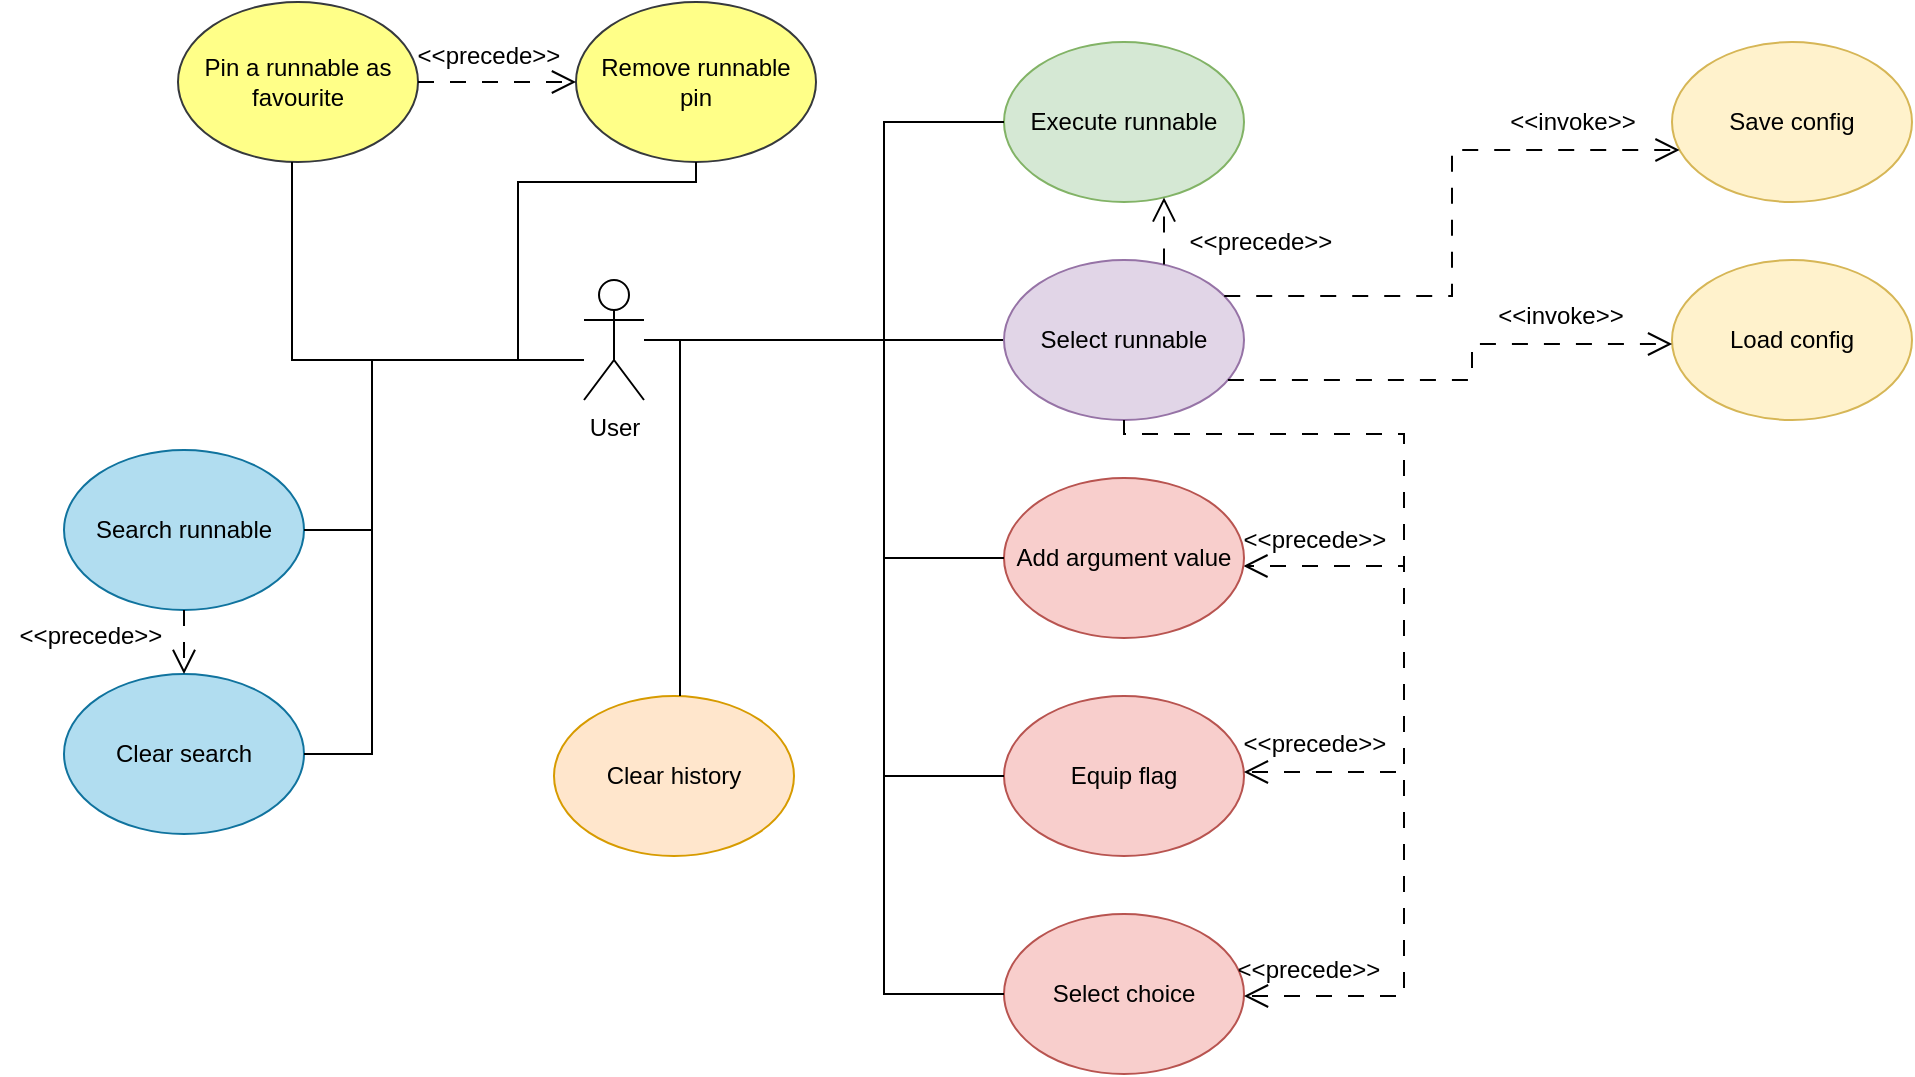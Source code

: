 <mxfile version="24.7.7">
  <diagram name="Page-1" id="kU0qX18dn92hURGCrKew">
    <mxGraphModel dx="1450" dy="625" grid="0" gridSize="10" guides="1" tooltips="1" connect="1" arrows="1" fold="1" page="0" pageScale="1" pageWidth="850" pageHeight="1100" math="0" shadow="0">
      <root>
        <mxCell id="0" />
        <mxCell id="1" parent="0" />
        <mxCell id="IfXkzuOIDa3g0UD_Jckb-5" style="edgeStyle=orthogonalEdgeStyle;rounded=0;orthogonalLoop=1;jettySize=auto;html=1;endArrow=none;endFill=0;" parent="1" source="IfXkzuOIDa3g0UD_Jckb-1" target="IfXkzuOIDa3g0UD_Jckb-4" edge="1">
          <mxGeometry relative="1" as="geometry" />
        </mxCell>
        <mxCell id="IfXkzuOIDa3g0UD_Jckb-1" value="User" style="shape=umlActor;verticalLabelPosition=bottom;verticalAlign=top;html=1;outlineConnect=0;" parent="1" vertex="1">
          <mxGeometry x="162" y="326" width="30" height="60" as="geometry" />
        </mxCell>
        <mxCell id="IfXkzuOIDa3g0UD_Jckb-9" style="edgeStyle=orthogonalEdgeStyle;rounded=0;orthogonalLoop=1;jettySize=auto;html=1;endArrow=open;endFill=0;endSize=10;dashed=1;dashPattern=8 8;" parent="1" source="IfXkzuOIDa3g0UD_Jckb-4" target="IfXkzuOIDa3g0UD_Jckb-6" edge="1">
          <mxGeometry relative="1" as="geometry">
            <Array as="points">
              <mxPoint x="432" y="403" />
              <mxPoint x="572" y="403" />
              <mxPoint x="572" y="469" />
            </Array>
          </mxGeometry>
        </mxCell>
        <mxCell id="IfXkzuOIDa3g0UD_Jckb-4" value="Select runnable" style="ellipse;whiteSpace=wrap;html=1;fillColor=#e1d5e7;strokeColor=#9673a6;" parent="1" vertex="1">
          <mxGeometry x="372" y="316" width="120" height="80" as="geometry" />
        </mxCell>
        <mxCell id="IfXkzuOIDa3g0UD_Jckb-6" value="Add argument value" style="ellipse;whiteSpace=wrap;html=1;fillColor=#f8cecc;strokeColor=#b85450;" parent="1" vertex="1">
          <mxGeometry x="372" y="425" width="120" height="80" as="geometry" />
        </mxCell>
        <mxCell id="IfXkzuOIDa3g0UD_Jckb-7" value="Equip flag" style="ellipse;whiteSpace=wrap;html=1;fillColor=#f8cecc;strokeColor=#b85450;" parent="1" vertex="1">
          <mxGeometry x="372" y="534" width="120" height="80" as="geometry" />
        </mxCell>
        <mxCell id="IfXkzuOIDa3g0UD_Jckb-8" value="Select choice" style="ellipse;whiteSpace=wrap;html=1;fillColor=#f8cecc;strokeColor=#b85450;" parent="1" vertex="1">
          <mxGeometry x="372" y="643" width="120" height="80" as="geometry" />
        </mxCell>
        <mxCell id="IfXkzuOIDa3g0UD_Jckb-10" value="&amp;lt;&amp;lt;precede&amp;gt;&amp;gt;" style="text;html=1;align=center;verticalAlign=middle;resizable=0;points=[];autosize=1;strokeColor=none;fillColor=none;" parent="1" vertex="1">
          <mxGeometry x="482" y="443" width="89" height="26" as="geometry" />
        </mxCell>
        <mxCell id="IfXkzuOIDa3g0UD_Jckb-11" style="edgeStyle=orthogonalEdgeStyle;rounded=0;orthogonalLoop=1;jettySize=auto;html=1;endArrow=open;endFill=0;endSize=10;dashed=1;dashPattern=8 8;" parent="1" source="IfXkzuOIDa3g0UD_Jckb-4" target="IfXkzuOIDa3g0UD_Jckb-7" edge="1">
          <mxGeometry relative="1" as="geometry">
            <mxPoint x="502" y="366" as="sourcePoint" />
            <mxPoint x="502" y="479" as="targetPoint" />
            <Array as="points">
              <mxPoint x="432" y="403" />
              <mxPoint x="572" y="403" />
              <mxPoint x="572" y="572" />
            </Array>
          </mxGeometry>
        </mxCell>
        <mxCell id="IfXkzuOIDa3g0UD_Jckb-12" style="edgeStyle=orthogonalEdgeStyle;rounded=0;orthogonalLoop=1;jettySize=auto;html=1;endArrow=open;endFill=0;endSize=10;dashed=1;dashPattern=8 8;" parent="1" source="IfXkzuOIDa3g0UD_Jckb-4" target="IfXkzuOIDa3g0UD_Jckb-8" edge="1">
          <mxGeometry relative="1" as="geometry">
            <mxPoint x="718" y="379" as="sourcePoint" />
            <mxPoint x="718" y="492" as="targetPoint" />
            <Array as="points">
              <mxPoint x="432" y="403" />
              <mxPoint x="572" y="403" />
              <mxPoint x="572" y="684" />
            </Array>
          </mxGeometry>
        </mxCell>
        <mxCell id="IfXkzuOIDa3g0UD_Jckb-13" value="&amp;lt;&amp;lt;precede&amp;gt;&amp;gt;" style="text;html=1;align=center;verticalAlign=middle;resizable=0;points=[];autosize=1;strokeColor=none;fillColor=none;" parent="1" vertex="1">
          <mxGeometry x="479" y="658" width="89" height="26" as="geometry" />
        </mxCell>
        <mxCell id="IfXkzuOIDa3g0UD_Jckb-14" value="&amp;lt;&amp;lt;precede&amp;gt;&amp;gt;" style="text;html=1;align=center;verticalAlign=middle;resizable=0;points=[];autosize=1;strokeColor=none;fillColor=none;" parent="1" vertex="1">
          <mxGeometry x="482" y="545" width="89" height="26" as="geometry" />
        </mxCell>
        <mxCell id="IfXkzuOIDa3g0UD_Jckb-16" style="edgeStyle=orthogonalEdgeStyle;rounded=0;orthogonalLoop=1;jettySize=auto;html=1;endArrow=none;endFill=0;" parent="1" source="IfXkzuOIDa3g0UD_Jckb-1" target="IfXkzuOIDa3g0UD_Jckb-6" edge="1">
          <mxGeometry relative="1" as="geometry">
            <mxPoint x="202" y="366" as="sourcePoint" />
            <mxPoint x="382" y="366" as="targetPoint" />
            <Array as="points">
              <mxPoint x="312" y="356" />
              <mxPoint x="312" y="465" />
            </Array>
          </mxGeometry>
        </mxCell>
        <mxCell id="IfXkzuOIDa3g0UD_Jckb-17" style="edgeStyle=orthogonalEdgeStyle;rounded=0;orthogonalLoop=1;jettySize=auto;html=1;endArrow=none;endFill=0;" parent="1" source="IfXkzuOIDa3g0UD_Jckb-1" target="IfXkzuOIDa3g0UD_Jckb-7" edge="1">
          <mxGeometry relative="1" as="geometry">
            <mxPoint x="212" y="376" as="sourcePoint" />
            <mxPoint x="392" y="376" as="targetPoint" />
            <Array as="points">
              <mxPoint x="312" y="356" />
              <mxPoint x="312" y="574" />
            </Array>
          </mxGeometry>
        </mxCell>
        <mxCell id="IfXkzuOIDa3g0UD_Jckb-18" style="edgeStyle=orthogonalEdgeStyle;rounded=0;orthogonalLoop=1;jettySize=auto;html=1;endArrow=none;endFill=0;" parent="1" source="IfXkzuOIDa3g0UD_Jckb-1" target="IfXkzuOIDa3g0UD_Jckb-8" edge="1">
          <mxGeometry relative="1" as="geometry">
            <mxPoint x="222" y="386" as="sourcePoint" />
            <mxPoint x="402" y="386" as="targetPoint" />
            <Array as="points">
              <mxPoint x="312" y="356" />
              <mxPoint x="312" y="683" />
            </Array>
          </mxGeometry>
        </mxCell>
        <mxCell id="IfXkzuOIDa3g0UD_Jckb-19" value="Execute runnable" style="ellipse;whiteSpace=wrap;html=1;fillColor=#d5e8d4;strokeColor=#82b366;" parent="1" vertex="1">
          <mxGeometry x="372" y="207" width="120" height="80" as="geometry" />
        </mxCell>
        <mxCell id="IfXkzuOIDa3g0UD_Jckb-20" style="edgeStyle=orthogonalEdgeStyle;rounded=0;orthogonalLoop=1;jettySize=auto;html=1;endArrow=open;endFill=0;endSize=10;dashed=1;dashPattern=8 8;" parent="1" source="IfXkzuOIDa3g0UD_Jckb-4" target="IfXkzuOIDa3g0UD_Jckb-19" edge="1">
          <mxGeometry relative="1" as="geometry">
            <mxPoint x="502" y="366" as="sourcePoint" />
            <mxPoint x="502" y="479" as="targetPoint" />
            <Array as="points">
              <mxPoint x="452" y="298" />
              <mxPoint x="452" y="298" />
            </Array>
          </mxGeometry>
        </mxCell>
        <mxCell id="IfXkzuOIDa3g0UD_Jckb-21" style="edgeStyle=orthogonalEdgeStyle;rounded=0;orthogonalLoop=1;jettySize=auto;html=1;endArrow=none;endFill=0;" parent="1" source="IfXkzuOIDa3g0UD_Jckb-1" target="IfXkzuOIDa3g0UD_Jckb-19" edge="1">
          <mxGeometry relative="1" as="geometry">
            <mxPoint x="202" y="366" as="sourcePoint" />
            <mxPoint x="382" y="366" as="targetPoint" />
            <Array as="points">
              <mxPoint x="312" y="356" />
              <mxPoint x="312" y="247" />
            </Array>
          </mxGeometry>
        </mxCell>
        <mxCell id="IfXkzuOIDa3g0UD_Jckb-22" value="Save config" style="ellipse;whiteSpace=wrap;html=1;fillColor=#fff2cc;strokeColor=#d6b656;" parent="1" vertex="1">
          <mxGeometry x="706" y="207" width="120" height="80" as="geometry" />
        </mxCell>
        <mxCell id="IfXkzuOIDa3g0UD_Jckb-23" value="Load config" style="ellipse;whiteSpace=wrap;html=1;fillColor=#fff2cc;strokeColor=#d6b656;" parent="1" vertex="1">
          <mxGeometry x="706" y="316" width="120" height="80" as="geometry" />
        </mxCell>
        <mxCell id="IfXkzuOIDa3g0UD_Jckb-24" value="&amp;lt;&amp;lt;precede&amp;gt;&amp;gt;" style="text;html=1;align=center;verticalAlign=middle;resizable=0;points=[];autosize=1;strokeColor=none;fillColor=none;" parent="1" vertex="1">
          <mxGeometry x="455" y="294" width="89" height="26" as="geometry" />
        </mxCell>
        <mxCell id="IfXkzuOIDa3g0UD_Jckb-26" style="edgeStyle=orthogonalEdgeStyle;rounded=0;orthogonalLoop=1;jettySize=auto;html=1;endArrow=open;endFill=0;endSize=10;dashed=1;dashPattern=8 8;" parent="1" source="IfXkzuOIDa3g0UD_Jckb-4" target="IfXkzuOIDa3g0UD_Jckb-22" edge="1">
          <mxGeometry relative="1" as="geometry">
            <mxPoint x="502" y="366" as="sourcePoint" />
            <mxPoint x="502" y="261" as="targetPoint" />
            <Array as="points">
              <mxPoint x="596" y="334" />
              <mxPoint x="596" y="261" />
            </Array>
          </mxGeometry>
        </mxCell>
        <mxCell id="IfXkzuOIDa3g0UD_Jckb-27" value="&amp;lt;&amp;lt;invoke&amp;gt;&amp;gt;" style="text;html=1;align=center;verticalAlign=middle;resizable=0;points=[];autosize=1;strokeColor=none;fillColor=none;" parent="1" vertex="1">
          <mxGeometry x="615" y="234" width="81" height="26" as="geometry" />
        </mxCell>
        <mxCell id="IfXkzuOIDa3g0UD_Jckb-28" style="edgeStyle=orthogonalEdgeStyle;rounded=0;orthogonalLoop=1;jettySize=auto;html=1;endArrow=open;endFill=0;endSize=10;dashed=1;dashPattern=8 8;" parent="1" source="IfXkzuOIDa3g0UD_Jckb-4" target="IfXkzuOIDa3g0UD_Jckb-23" edge="1">
          <mxGeometry relative="1" as="geometry">
            <mxPoint x="492" y="344" as="sourcePoint" />
            <mxPoint x="720" y="271" as="targetPoint" />
            <Array as="points">
              <mxPoint x="606" y="376" />
              <mxPoint x="606" y="358" />
            </Array>
          </mxGeometry>
        </mxCell>
        <mxCell id="IfXkzuOIDa3g0UD_Jckb-29" value="&amp;lt;&amp;lt;invoke&amp;gt;&amp;gt;" style="text;html=1;align=center;verticalAlign=middle;resizable=0;points=[];autosize=1;strokeColor=none;fillColor=none;" parent="1" vertex="1">
          <mxGeometry x="609" y="331" width="81" height="26" as="geometry" />
        </mxCell>
        <mxCell id="IfXkzuOIDa3g0UD_Jckb-30" value="Clear history" style="ellipse;whiteSpace=wrap;html=1;fillColor=#ffe6cc;strokeColor=#d79b00;" parent="1" vertex="1">
          <mxGeometry x="147" y="534" width="120" height="80" as="geometry" />
        </mxCell>
        <mxCell id="IfXkzuOIDa3g0UD_Jckb-32" style="edgeStyle=orthogonalEdgeStyle;rounded=0;orthogonalLoop=1;jettySize=auto;html=1;endArrow=none;endFill=0;" parent="1" source="IfXkzuOIDa3g0UD_Jckb-1" target="IfXkzuOIDa3g0UD_Jckb-30" edge="1">
          <mxGeometry relative="1" as="geometry">
            <mxPoint x="202" y="366" as="sourcePoint" />
            <mxPoint x="382" y="257" as="targetPoint" />
            <Array as="points">
              <mxPoint x="210" y="356" />
            </Array>
          </mxGeometry>
        </mxCell>
        <mxCell id="IfXkzuOIDa3g0UD_Jckb-34" value="Pin a runnable as favourite&lt;span style=&quot;color: rgba(0, 0, 0, 0); font-family: monospace; font-size: 0px; text-align: start; text-wrap: nowrap;&quot;&gt;%3CmxGraphModel%3E%3Croot%3E%3CmxCell%20id%3D%220%22%2F%3E%3CmxCell%20id%3D%221%22%20parent%3D%220%22%2F%3E%3CmxCell%20id%3D%222%22%20value%3D%22Execute%20runnable%22%20style%3D%22ellipse%3BwhiteSpace%3Dwrap%3Bhtml%3D1%3BfillColor%3D%23d5e8d4%3BstrokeColor%3D%2382b366%3B%22%20vertex%3D%221%22%20parent%3D%221%22%3E%3CmxGeometry%20x%3D%22372%22%20y%3D%22207%22%20width%3D%22120%22%20height%3D%2280%22%20as%3D%22geometry%22%2F%3E%3C%2FmxCell%3E%3C%2Froot%3E%3C%2FmxGraphModel%3E&lt;/span&gt;" style="ellipse;whiteSpace=wrap;html=1;fillColor=#ffff88;strokeColor=#36393d;" parent="1" vertex="1">
          <mxGeometry x="-41" y="187" width="120" height="80" as="geometry" />
        </mxCell>
        <mxCell id="IfXkzuOIDa3g0UD_Jckb-35" value="Remove runnable &lt;br&gt;pin" style="ellipse;whiteSpace=wrap;html=1;fillColor=#ffff88;strokeColor=#36393d;" parent="1" vertex="1">
          <mxGeometry x="158" y="187" width="120" height="80" as="geometry" />
        </mxCell>
        <mxCell id="IfXkzuOIDa3g0UD_Jckb-36" style="edgeStyle=orthogonalEdgeStyle;rounded=0;orthogonalLoop=1;jettySize=auto;html=1;endArrow=none;endFill=0;" parent="1" source="IfXkzuOIDa3g0UD_Jckb-1" target="IfXkzuOIDa3g0UD_Jckb-34" edge="1">
          <mxGeometry relative="1" as="geometry">
            <mxPoint x="202" y="366" as="sourcePoint" />
            <mxPoint x="220" y="544" as="targetPoint" />
            <Array as="points">
              <mxPoint x="16" y="366" />
            </Array>
          </mxGeometry>
        </mxCell>
        <mxCell id="IfXkzuOIDa3g0UD_Jckb-37" style="edgeStyle=orthogonalEdgeStyle;rounded=0;orthogonalLoop=1;jettySize=auto;html=1;endArrow=none;endFill=0;" parent="1" source="IfXkzuOIDa3g0UD_Jckb-1" target="IfXkzuOIDa3g0UD_Jckb-35" edge="1">
          <mxGeometry relative="1" as="geometry">
            <mxPoint x="172" y="376" as="sourcePoint" />
            <mxPoint x="26" y="277" as="targetPoint" />
            <Array as="points">
              <mxPoint x="129" y="366" />
              <mxPoint x="129" y="277" />
              <mxPoint x="218" y="277" />
            </Array>
          </mxGeometry>
        </mxCell>
        <mxCell id="IfXkzuOIDa3g0UD_Jckb-38" style="edgeStyle=orthogonalEdgeStyle;rounded=0;orthogonalLoop=1;jettySize=auto;html=1;endArrow=open;endFill=0;endSize=10;dashed=1;dashPattern=8 8;" parent="1" source="IfXkzuOIDa3g0UD_Jckb-34" target="IfXkzuOIDa3g0UD_Jckb-35" edge="1">
          <mxGeometry relative="1" as="geometry">
            <mxPoint x="462" y="328" as="sourcePoint" />
            <mxPoint x="462" y="295" as="targetPoint" />
            <Array as="points" />
          </mxGeometry>
        </mxCell>
        <mxCell id="IfXkzuOIDa3g0UD_Jckb-39" value="&amp;lt;&amp;lt;precede&amp;gt;&amp;gt;" style="text;html=1;align=center;verticalAlign=middle;resizable=0;points=[];autosize=1;strokeColor=none;fillColor=none;" parent="1" vertex="1">
          <mxGeometry x="69" y="201" width="89" height="26" as="geometry" />
        </mxCell>
        <mxCell id="IfXkzuOIDa3g0UD_Jckb-40" value="Search runnable" style="ellipse;whiteSpace=wrap;html=1;fillColor=#b1ddf0;strokeColor=#10739e;" parent="1" vertex="1">
          <mxGeometry x="-98" y="411" width="120" height="80" as="geometry" />
        </mxCell>
        <mxCell id="IfXkzuOIDa3g0UD_Jckb-41" value="Clear search" style="ellipse;whiteSpace=wrap;html=1;fillColor=#b1ddf0;strokeColor=#10739e;" parent="1" vertex="1">
          <mxGeometry x="-98" y="523" width="120" height="80" as="geometry" />
        </mxCell>
        <mxCell id="IfXkzuOIDa3g0UD_Jckb-42" style="edgeStyle=orthogonalEdgeStyle;rounded=0;orthogonalLoop=1;jettySize=auto;html=1;endArrow=none;endFill=0;" parent="1" source="IfXkzuOIDa3g0UD_Jckb-1" target="IfXkzuOIDa3g0UD_Jckb-40" edge="1">
          <mxGeometry relative="1" as="geometry">
            <mxPoint x="172" y="376" as="sourcePoint" />
            <mxPoint x="26" y="277" as="targetPoint" />
            <Array as="points">
              <mxPoint x="56" y="366" />
              <mxPoint x="56" y="451" />
            </Array>
          </mxGeometry>
        </mxCell>
        <mxCell id="IfXkzuOIDa3g0UD_Jckb-43" style="edgeStyle=orthogonalEdgeStyle;rounded=0;orthogonalLoop=1;jettySize=auto;html=1;endArrow=none;endFill=0;" parent="1" source="IfXkzuOIDa3g0UD_Jckb-1" target="IfXkzuOIDa3g0UD_Jckb-41" edge="1">
          <mxGeometry relative="1" as="geometry">
            <mxPoint x="172" y="376" as="sourcePoint" />
            <mxPoint x="32" y="461" as="targetPoint" />
            <Array as="points">
              <mxPoint x="56" y="366" />
              <mxPoint x="56" y="563" />
            </Array>
          </mxGeometry>
        </mxCell>
        <mxCell id="IfXkzuOIDa3g0UD_Jckb-44" style="edgeStyle=orthogonalEdgeStyle;rounded=0;orthogonalLoop=1;jettySize=auto;html=1;endArrow=open;endFill=0;endSize=10;dashed=1;dashPattern=8 8;" parent="1" source="IfXkzuOIDa3g0UD_Jckb-40" target="IfXkzuOIDa3g0UD_Jckb-41" edge="1">
          <mxGeometry relative="1" as="geometry">
            <mxPoint x="89" y="237" as="sourcePoint" />
            <mxPoint x="168" y="237" as="targetPoint" />
            <Array as="points" />
          </mxGeometry>
        </mxCell>
        <mxCell id="IfXkzuOIDa3g0UD_Jckb-45" value="&amp;lt;&amp;lt;precede&amp;gt;&amp;gt;" style="text;html=1;align=center;verticalAlign=middle;resizable=0;points=[];autosize=1;strokeColor=none;fillColor=none;" parent="1" vertex="1">
          <mxGeometry x="-130" y="491" width="89" height="26" as="geometry" />
        </mxCell>
      </root>
    </mxGraphModel>
  </diagram>
</mxfile>
